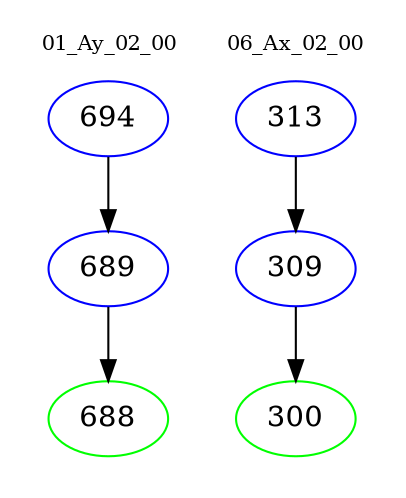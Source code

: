 digraph{
subgraph cluster_0 {
color = white
label = "01_Ay_02_00";
fontsize=10;
T0_694 [label="694", color="blue"]
T0_694 -> T0_689 [color="black"]
T0_689 [label="689", color="blue"]
T0_689 -> T0_688 [color="black"]
T0_688 [label="688", color="green"]
}
subgraph cluster_1 {
color = white
label = "06_Ax_02_00";
fontsize=10;
T1_313 [label="313", color="blue"]
T1_313 -> T1_309 [color="black"]
T1_309 [label="309", color="blue"]
T1_309 -> T1_300 [color="black"]
T1_300 [label="300", color="green"]
}
}
